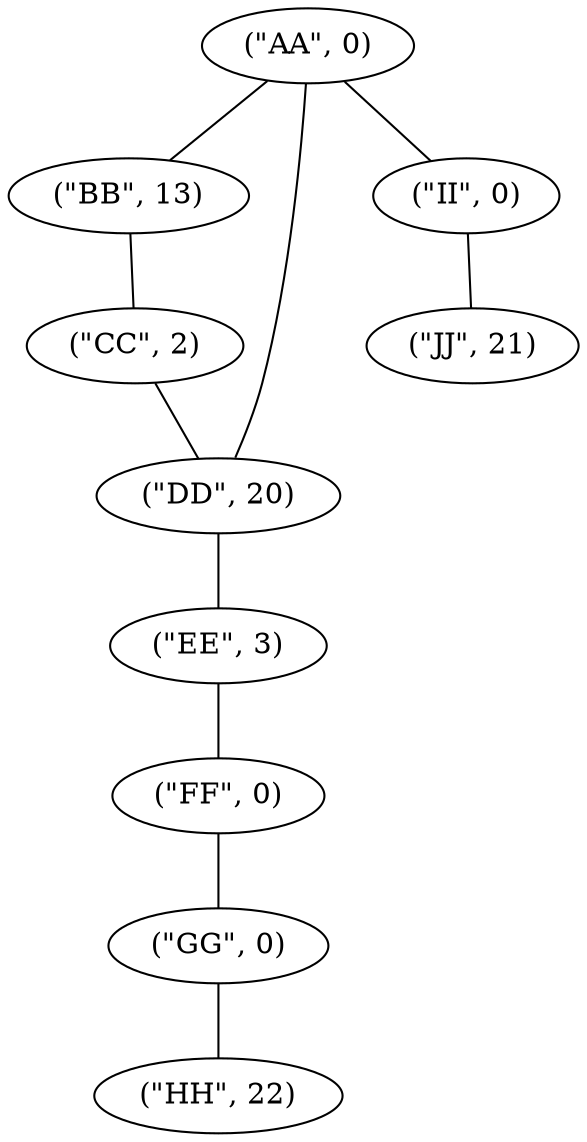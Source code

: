 graph {
    0 [ label = "(\"AA\", 0)" ]
    1 [ label = "(\"BB\", 13)" ]
    2 [ label = "(\"CC\", 2)" ]
    3 [ label = "(\"DD\", 20)" ]
    4 [ label = "(\"EE\", 3)" ]
    5 [ label = "(\"FF\", 0)" ]
    6 [ label = "(\"GG\", 0)" ]
    7 [ label = "(\"HH\", 22)" ]
    8 [ label = "(\"II\", 0)" ]
    9 [ label = "(\"JJ\", 21)" ]
    6 -- 7 [ ]
    0 -- 3 [ ]
    0 -- 8 [ ]
    0 -- 1 [ ]
    5 -- 6 [ ]
    4 -- 5 [ ]
    2 -- 3 [ ]
    1 -- 2 [ ]
    3 -- 4 [ ]
    8 -- 9 [ ]
}